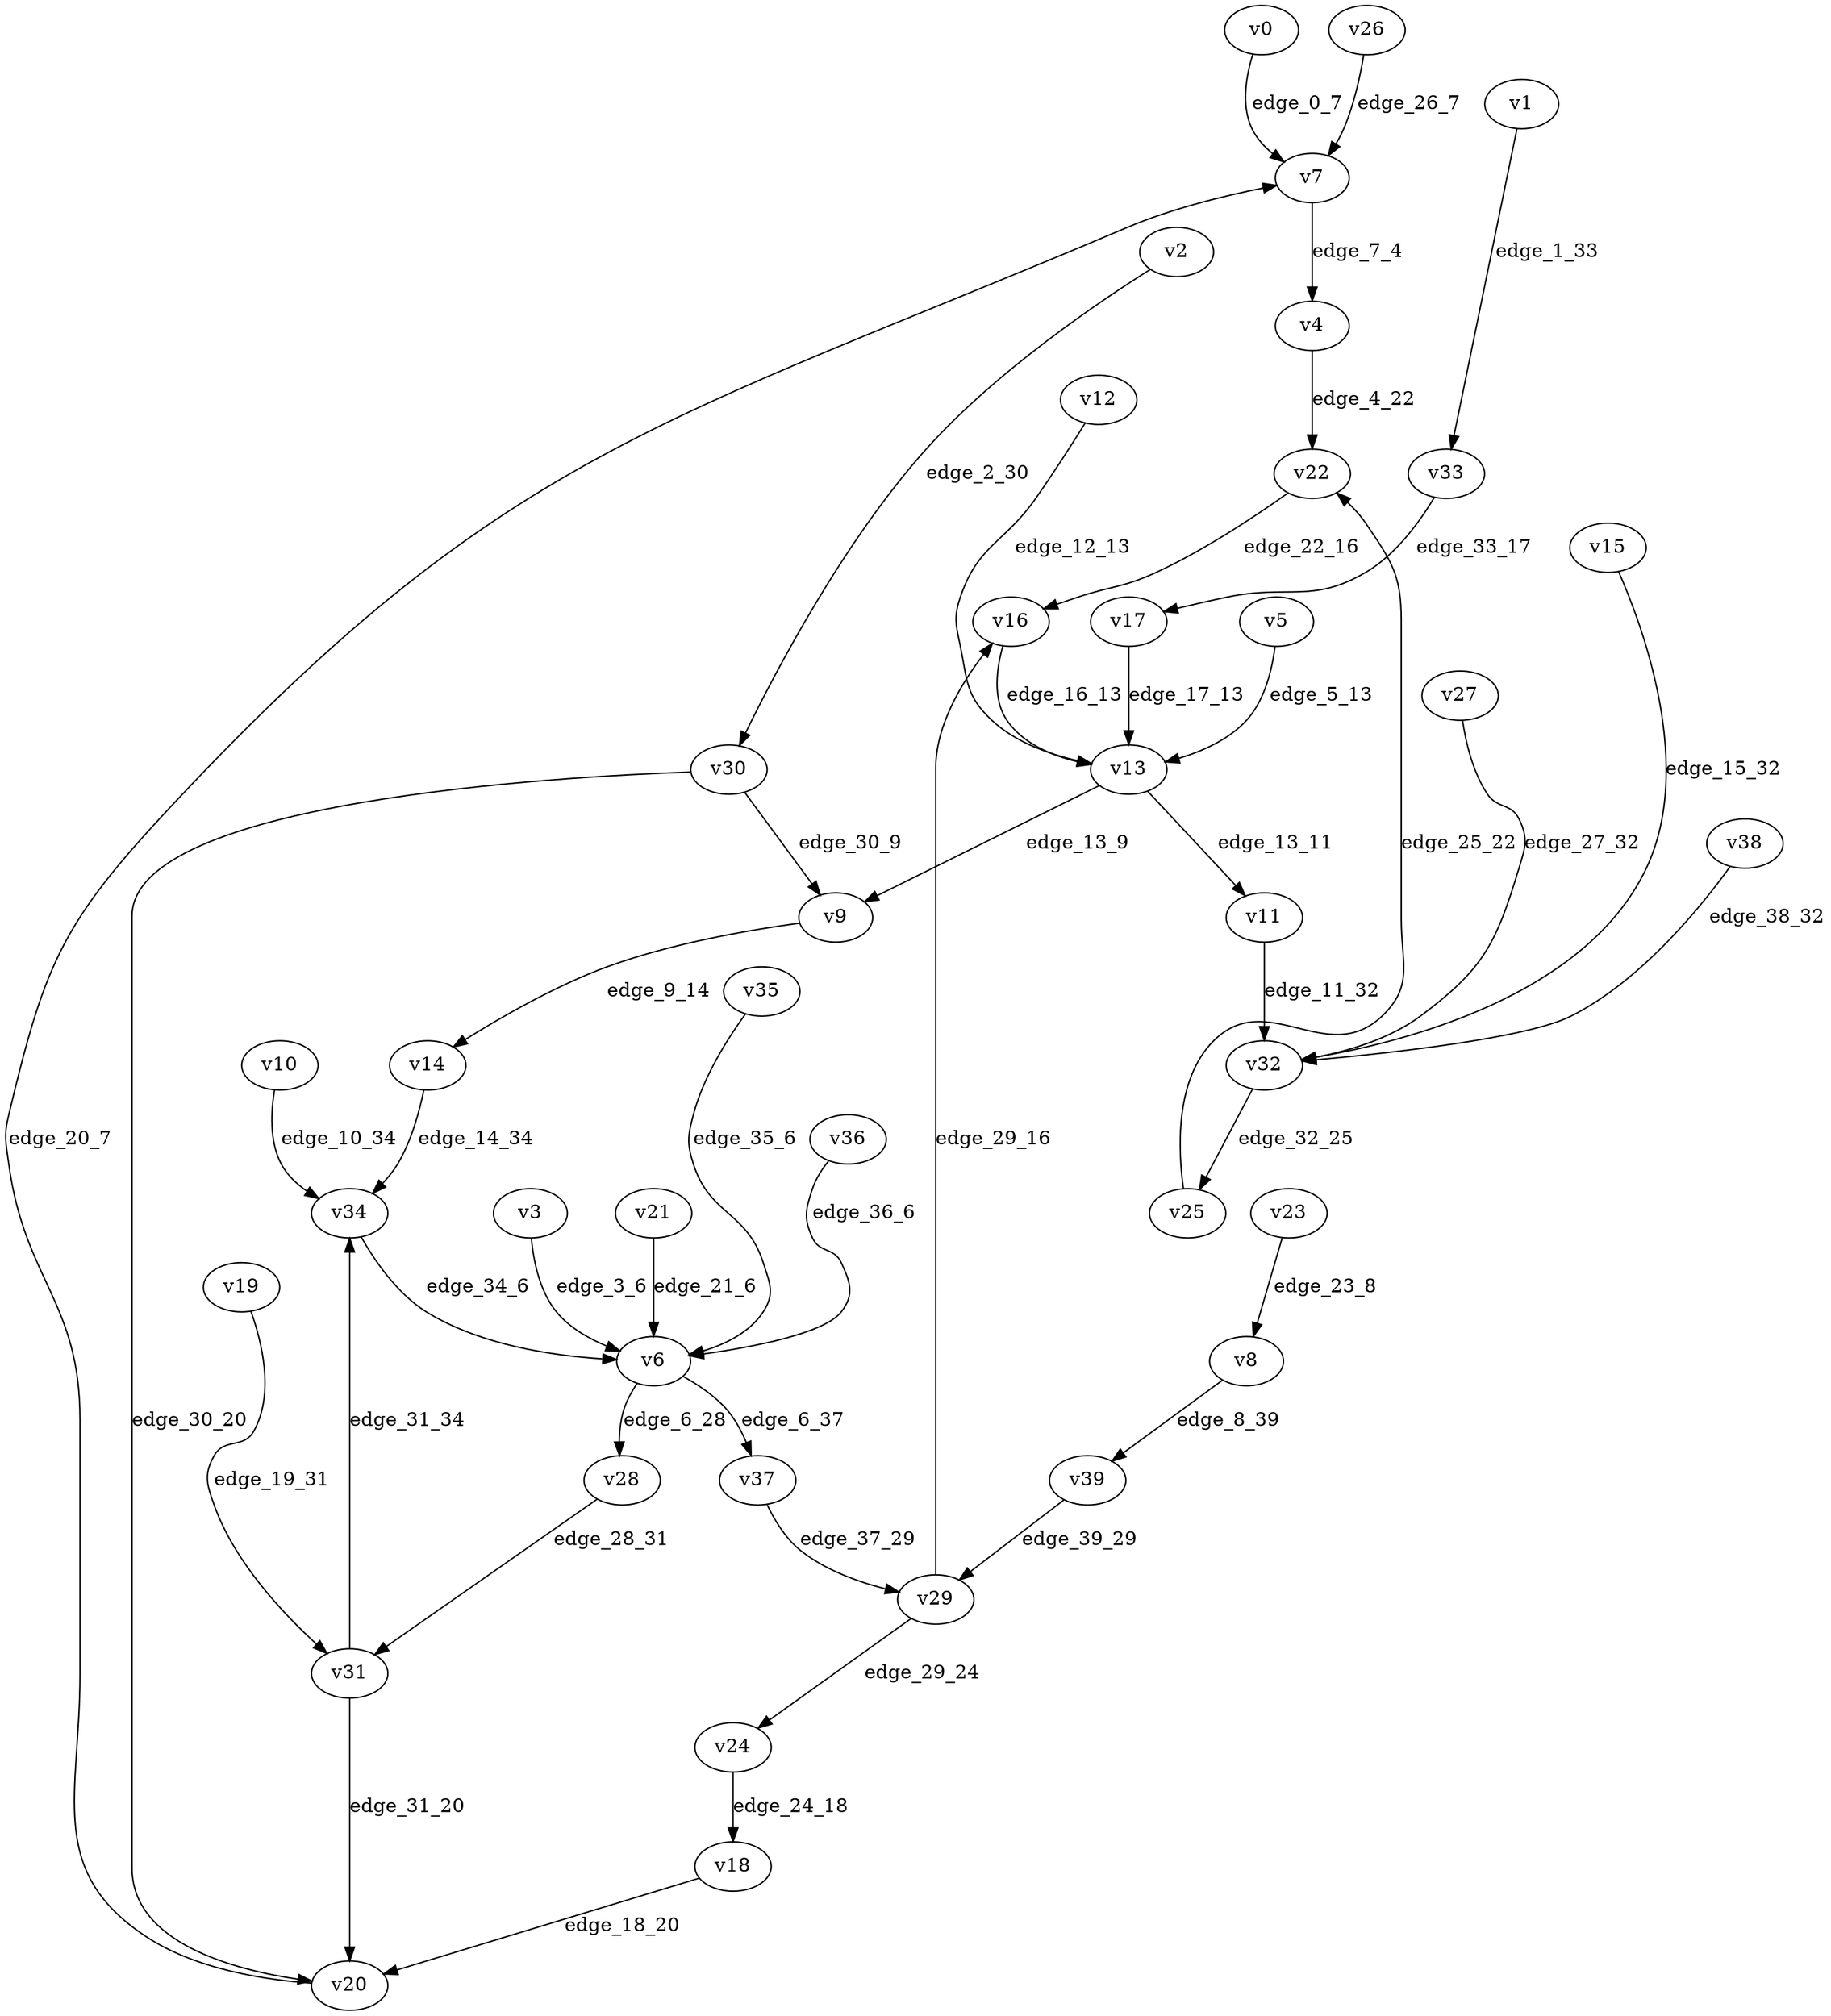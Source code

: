 digraph G {
    // Stochastic discounted game

    v0 [name="v0", player=1];
    v1 [name="v1", player=1];
    v2 [name="v2", player=1];
    v3 [name="v3", player=0];
    v4 [name="v4", player=0];
    v5 [name="v5", player=0];
    v6 [name="v6", player=-1];
    v7 [name="v7", player=-1];
    v8 [name="v8", player=-1];
    v9 [name="v9", player=1];
    v10 [name="v10", player=-1];
    v11 [name="v11", player=1];
    v12 [name="v12", player=1];
    v13 [name="v13", player=-1];
    v14 [name="v14", player=-1];
    v15 [name="v15", player=1];
    v16 [name="v16", player=1];
    v17 [name="v17", player=1];
    v18 [name="v18", player=-1];
    v19 [name="v19", player=1];
    v20 [name="v20", player=1];
    v21 [name="v21", player=0];
    v22 [name="v22", player=-1];
    v23 [name="v23", player=0];
    v24 [name="v24", player=1];
    v25 [name="v25", player=0];
    v26 [name="v26", player=0];
    v27 [name="v27", player=0];
    v28 [name="v28", player=0];
    v29 [name="v29", player=-1];
    v30 [name="v30", player=-1];
    v31 [name="v31", player=-1];
    v32 [name="v32", player=-1];
    v33 [name="v33", player=-1];
    v34 [name="v34", player=1];
    v35 [name="v35", player=0];
    v36 [name="v36", player=0];
    v37 [name="v37", player=0];
    v38 [name="v38", player=0];
    v39 [name="v39", player=1];

    v0 -> v7 [label="edge_0_7", weight=-3.608357, discount=0.317531];
    v1 -> v33 [label="edge_1_33", weight=-7.727825, discount=0.113899];
    v2 -> v30 [label="edge_2_30", weight=-0.673776, discount=0.833659];
    v3 -> v6 [label="edge_3_6", weight=5.697908, discount=0.592348];
    v4 -> v22 [label="edge_4_22", weight=3.670316, discount=0.838493];
    v5 -> v13 [label="edge_5_13", weight=1.518606, discount=0.710368];
    v6 -> v37 [label="edge_6_37", probability=0.450151];
    v6 -> v28 [label="edge_6_28", probability=0.549849];
    v7 -> v4 [label="edge_7_4", probability=1.000000];
    v8 -> v39 [label="edge_8_39", probability=1.000000];
    v9 -> v14 [label="edge_9_14", weight=-8.656435, discount=0.237665];
    v10 -> v34 [label="edge_10_34", probability=1.000000];
    v11 -> v32 [label="edge_11_32", weight=8.351960, discount=0.812785];
    v12 -> v13 [label="edge_12_13", weight=-5.025166, discount=0.607080];
    v13 -> v9 [label="edge_13_9", probability=0.675874];
    v13 -> v11 [label="edge_13_11", probability=0.324126];
    v14 -> v34 [label="edge_14_34", probability=1.000000];
    v15 -> v32 [label="edge_15_32", weight=-1.519851, discount=0.752963];
    v16 -> v13 [label="edge_16_13", weight=-3.128167, discount=0.269520];
    v17 -> v13 [label="edge_17_13", weight=9.318989, discount=0.524861];
    v18 -> v20 [label="edge_18_20", probability=1.000000];
    v19 -> v31 [label="edge_19_31", weight=-7.124857, discount=0.221023];
    v20 -> v7 [label="edge_20_7", weight=-4.197199, discount=0.800227];
    v21 -> v6 [label="edge_21_6", weight=6.755353, discount=0.588070];
    v22 -> v16 [label="edge_22_16", probability=1.000000];
    v23 -> v8 [label="edge_23_8", weight=1.674379, discount=0.893935];
    v24 -> v18 [label="edge_24_18", weight=2.838254, discount=0.590866];
    v25 -> v22 [label="edge_25_22", weight=1.704584, discount=0.253498];
    v26 -> v7 [label="edge_26_7", weight=-6.985817, discount=0.566625];
    v27 -> v32 [label="edge_27_32", weight=-2.771912, discount=0.530909];
    v28 -> v31 [label="edge_28_31", weight=-3.676362, discount=0.641614];
    v29 -> v24 [label="edge_29_24", probability=0.601043];
    v29 -> v16 [label="edge_29_16", probability=0.398957];
    v30 -> v20 [label="edge_30_20", probability=0.330715];
    v30 -> v9 [label="edge_30_9", probability=0.669285];
    v31 -> v34 [label="edge_31_34", probability=0.634525];
    v31 -> v20 [label="edge_31_20", probability=0.365475];
    v32 -> v25 [label="edge_32_25", probability=1.000000];
    v33 -> v17 [label="edge_33_17", probability=1.000000];
    v34 -> v6 [label="edge_34_6", weight=-3.644997, discount=0.235723];
    v35 -> v6 [label="edge_35_6", weight=-6.231892, discount=0.138666];
    v36 -> v6 [label="edge_36_6", weight=-4.806995, discount=0.818769];
    v37 -> v29 [label="edge_37_29", weight=-9.413754, discount=0.468941];
    v38 -> v32 [label="edge_38_32", weight=-8.280973, discount=0.463894];
    v39 -> v29 [label="edge_39_29", weight=1.011183, discount=0.274506];
}
